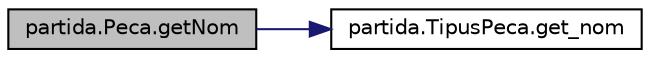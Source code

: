 digraph "partida.Peca.getNom"
{
 // LATEX_PDF_SIZE
  edge [fontname="Helvetica",fontsize="10",labelfontname="Helvetica",labelfontsize="10"];
  node [fontname="Helvetica",fontsize="10",shape=record];
  rankdir="LR";
  Node1 [label="partida.Peca.getNom",height=0.2,width=0.4,color="black", fillcolor="grey75", style="filled", fontcolor="black",tooltip="Nom de la Peça."];
  Node1 -> Node2 [color="midnightblue",fontsize="10",style="solid",fontname="Helvetica"];
  Node2 [label="partida.TipusPeca.get_nom",height=0.2,width=0.4,color="black", fillcolor="white", style="filled",URL="$classpartida_1_1_tipus_peca.html#a4d5a3d6a5f26c4167a4a7e2b4a9f0015",tooltip="Nom del tipus de Peça."];
}
